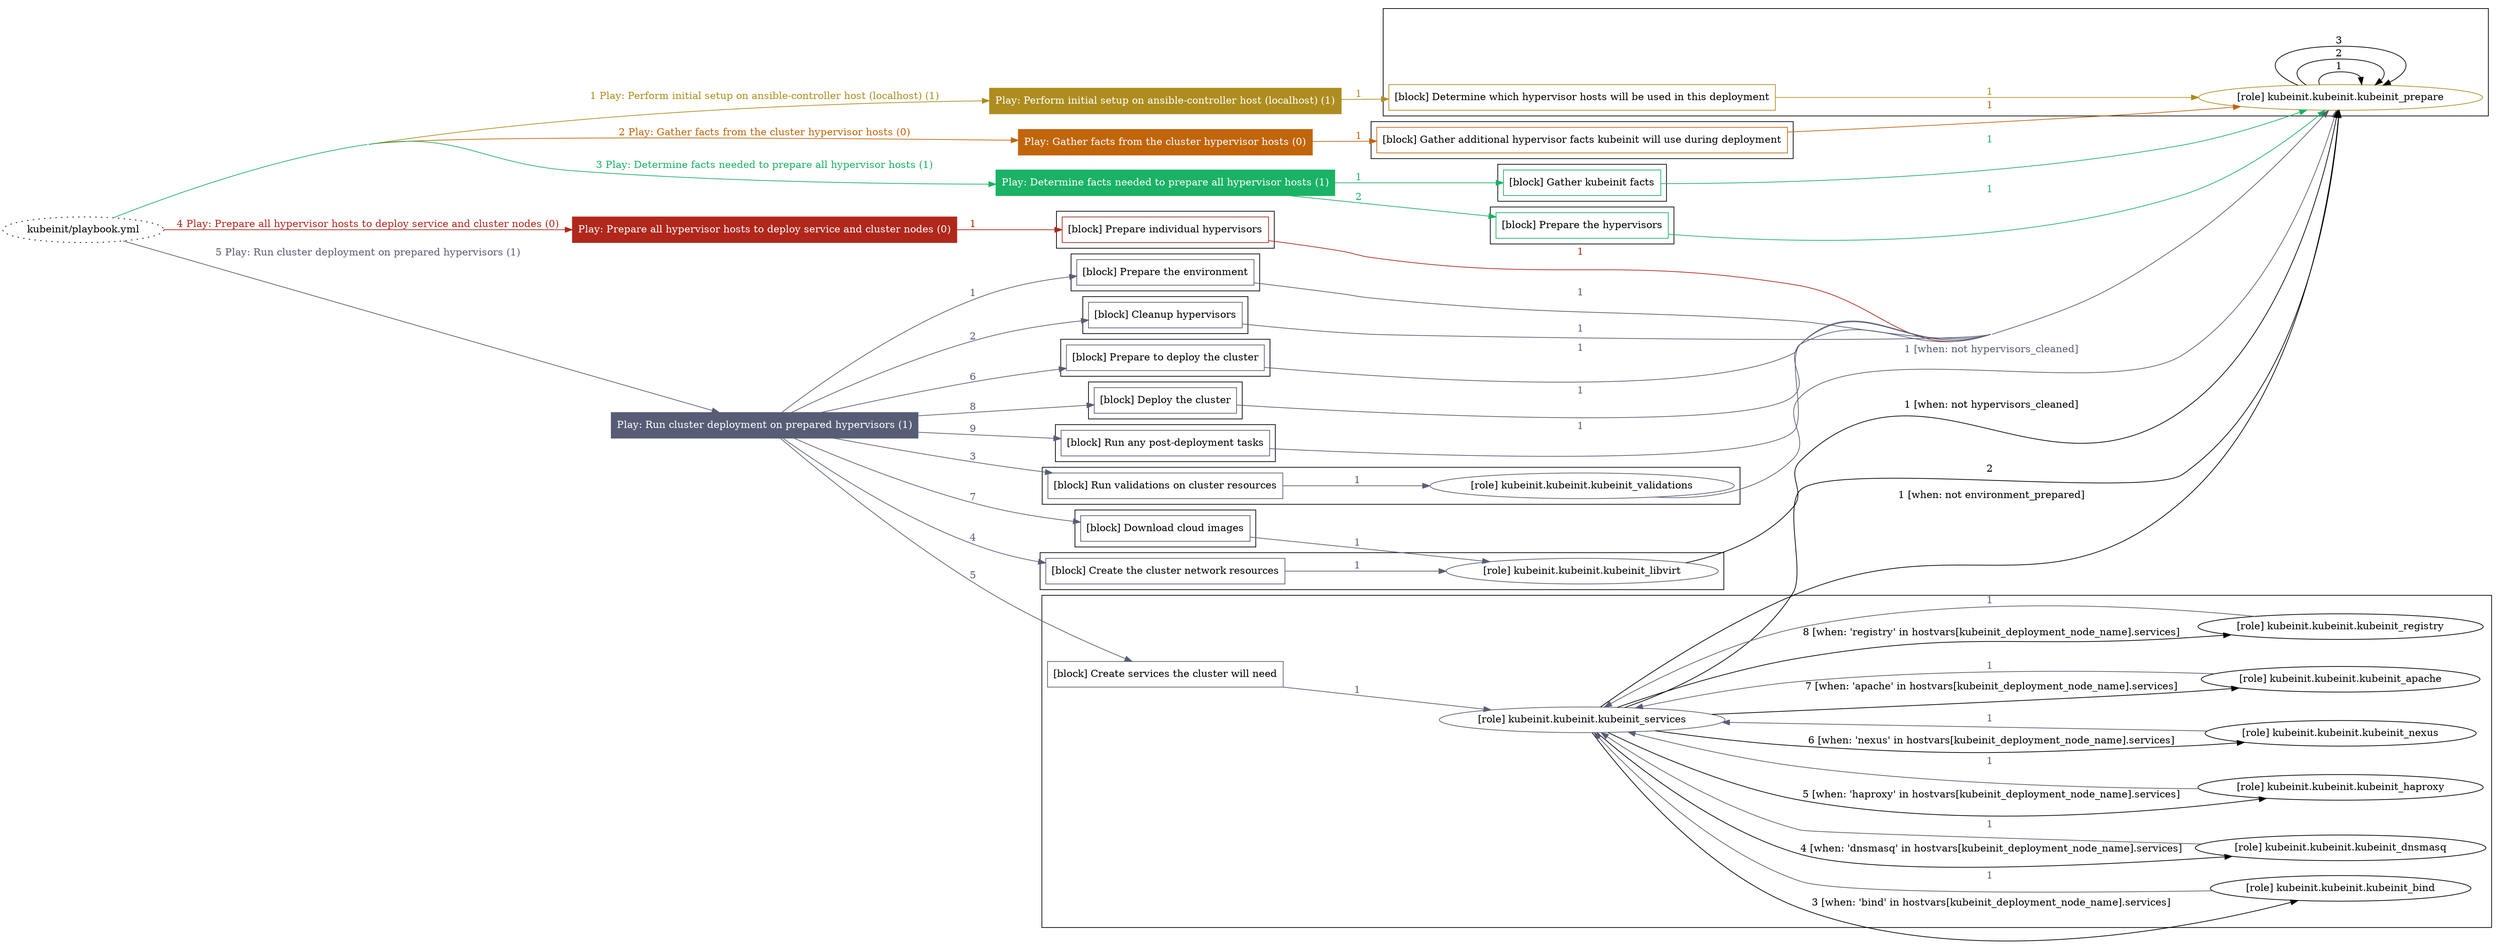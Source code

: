 digraph {
	graph [concentrate=true ordering=in rankdir=LR ratio=fill]
	edge [esep=5 sep=10]
	"kubeinit/playbook.yml" [URL="/home/runner/work/kubeinit/kubeinit/kubeinit/playbook.yml" id=playbook_d46ab8d1 style=dotted]
	"kubeinit/playbook.yml" -> play_064cc709 [label="1 Play: Perform initial setup on ansible-controller host (localhost) (1)" color="#ad8d1f" fontcolor="#ad8d1f" id=edge_playbook_d46ab8d1_play_064cc709 labeltooltip="1 Play: Perform initial setup on ansible-controller host (localhost) (1)" tooltip="1 Play: Perform initial setup on ansible-controller host (localhost) (1)"]
	subgraph "Play: Perform initial setup on ansible-controller host (localhost) (1)" {
		play_064cc709 [label="Play: Perform initial setup on ansible-controller host (localhost) (1)" URL="/home/runner/work/kubeinit/kubeinit/kubeinit/playbook.yml" color="#ad8d1f" fontcolor="#ffffff" id=play_064cc709 shape=box style=filled tooltip=localhost]
		play_064cc709 -> block_c70d7ced [label=1 color="#ad8d1f" fontcolor="#ad8d1f" id=edge_1_play_064cc709_block_c70d7ced labeltooltip=1 tooltip=1]
		subgraph cluster_block_c70d7ced {
			block_c70d7ced [label="[block] Determine which hypervisor hosts will be used in this deployment" URL="/home/runner/work/kubeinit/kubeinit/kubeinit/playbook.yml" color="#ad8d1f" id=block_c70d7ced labeltooltip="Determine which hypervisor hosts will be used in this deployment" shape=box tooltip="Determine which hypervisor hosts will be used in this deployment"]
			block_c70d7ced -> role_2690aaf3 [label="1 " color="#ad8d1f" fontcolor="#ad8d1f" id=edge_1_block_c70d7ced_role_2690aaf3 labeltooltip="1 " tooltip="1 "]
			subgraph "kubeinit.kubeinit.kubeinit_prepare" {
				role_2690aaf3 [label="[role] kubeinit.kubeinit.kubeinit_prepare" URL="/home/runner/work/kubeinit/kubeinit/kubeinit/playbook.yml" color="#ad8d1f" id=role_2690aaf3 tooltip="kubeinit.kubeinit.kubeinit_prepare"]
				role_2690aaf3 -> role_2690aaf3 [label="1 " color=black fontcolor=black id=edge_1_role_2690aaf3_role_2690aaf3 labeltooltip="1 " tooltip="1 "]
				role_2690aaf3 -> role_2690aaf3 [label="2 " color=black fontcolor=black id=edge_2_role_2690aaf3_role_2690aaf3 labeltooltip="2 " tooltip="2 "]
				role_2690aaf3 -> role_2690aaf3 [label="3 " color=black fontcolor=black id=edge_3_role_2690aaf3_role_2690aaf3 labeltooltip="3 " tooltip="3 "]
			}
		}
	}
	"kubeinit/playbook.yml" -> play_6905b544 [label="2 Play: Gather facts from the cluster hypervisor hosts (0)" color="#c1650b" fontcolor="#c1650b" id=edge_playbook_d46ab8d1_play_6905b544 labeltooltip="2 Play: Gather facts from the cluster hypervisor hosts (0)" tooltip="2 Play: Gather facts from the cluster hypervisor hosts (0)"]
	subgraph "Play: Gather facts from the cluster hypervisor hosts (0)" {
		play_6905b544 [label="Play: Gather facts from the cluster hypervisor hosts (0)" URL="/home/runner/work/kubeinit/kubeinit/kubeinit/playbook.yml" color="#c1650b" fontcolor="#ffffff" id=play_6905b544 shape=box style=filled tooltip="Play: Gather facts from the cluster hypervisor hosts (0)"]
		play_6905b544 -> block_e454dac3 [label=1 color="#c1650b" fontcolor="#c1650b" id=edge_1_play_6905b544_block_e454dac3 labeltooltip=1 tooltip=1]
		subgraph cluster_block_e454dac3 {
			block_e454dac3 [label="[block] Gather additional hypervisor facts kubeinit will use during deployment" URL="/home/runner/work/kubeinit/kubeinit/kubeinit/playbook.yml" color="#c1650b" id=block_e454dac3 labeltooltip="Gather additional hypervisor facts kubeinit will use during deployment" shape=box tooltip="Gather additional hypervisor facts kubeinit will use during deployment"]
			block_e454dac3 -> role_2690aaf3 [label="1 " color="#c1650b" fontcolor="#c1650b" id=edge_1_block_e454dac3_role_2690aaf3 labeltooltip="1 " tooltip="1 "]
		}
	}
	"kubeinit/playbook.yml" -> play_382693f2 [label="3 Play: Determine facts needed to prepare all hypervisor hosts (1)" color="#1ab264" fontcolor="#1ab264" id=edge_playbook_d46ab8d1_play_382693f2 labeltooltip="3 Play: Determine facts needed to prepare all hypervisor hosts (1)" tooltip="3 Play: Determine facts needed to prepare all hypervisor hosts (1)"]
	subgraph "Play: Determine facts needed to prepare all hypervisor hosts (1)" {
		play_382693f2 [label="Play: Determine facts needed to prepare all hypervisor hosts (1)" URL="/home/runner/work/kubeinit/kubeinit/kubeinit/playbook.yml" color="#1ab264" fontcolor="#ffffff" id=play_382693f2 shape=box style=filled tooltip=localhost]
		play_382693f2 -> block_733380b4 [label=1 color="#1ab264" fontcolor="#1ab264" id=edge_1_play_382693f2_block_733380b4 labeltooltip=1 tooltip=1]
		subgraph cluster_block_733380b4 {
			block_733380b4 [label="[block] Gather kubeinit facts" URL="/home/runner/work/kubeinit/kubeinit/kubeinit/playbook.yml" color="#1ab264" id=block_733380b4 labeltooltip="Gather kubeinit facts" shape=box tooltip="Gather kubeinit facts"]
			block_733380b4 -> role_2690aaf3 [label="1 " color="#1ab264" fontcolor="#1ab264" id=edge_1_block_733380b4_role_2690aaf3 labeltooltip="1 " tooltip="1 "]
		}
		play_382693f2 -> block_fc38fc83 [label=2 color="#1ab264" fontcolor="#1ab264" id=edge_2_play_382693f2_block_fc38fc83 labeltooltip=2 tooltip=2]
		subgraph cluster_block_fc38fc83 {
			block_fc38fc83 [label="[block] Prepare the hypervisors" URL="/home/runner/work/kubeinit/kubeinit/kubeinit/playbook.yml" color="#1ab264" id=block_fc38fc83 labeltooltip="Prepare the hypervisors" shape=box tooltip="Prepare the hypervisors"]
			block_fc38fc83 -> role_2690aaf3 [label="1 " color="#1ab264" fontcolor="#1ab264" id=edge_1_block_fc38fc83_role_2690aaf3 labeltooltip="1 " tooltip="1 "]
		}
	}
	"kubeinit/playbook.yml" -> play_fe7445b6 [label="4 Play: Prepare all hypervisor hosts to deploy service and cluster nodes (0)" color="#b1271b" fontcolor="#b1271b" id=edge_playbook_d46ab8d1_play_fe7445b6 labeltooltip="4 Play: Prepare all hypervisor hosts to deploy service and cluster nodes (0)" tooltip="4 Play: Prepare all hypervisor hosts to deploy service and cluster nodes (0)"]
	subgraph "Play: Prepare all hypervisor hosts to deploy service and cluster nodes (0)" {
		play_fe7445b6 [label="Play: Prepare all hypervisor hosts to deploy service and cluster nodes (0)" URL="/home/runner/work/kubeinit/kubeinit/kubeinit/playbook.yml" color="#b1271b" fontcolor="#ffffff" id=play_fe7445b6 shape=box style=filled tooltip="Play: Prepare all hypervisor hosts to deploy service and cluster nodes (0)"]
		play_fe7445b6 -> block_2fc74328 [label=1 color="#b1271b" fontcolor="#b1271b" id=edge_1_play_fe7445b6_block_2fc74328 labeltooltip=1 tooltip=1]
		subgraph cluster_block_2fc74328 {
			block_2fc74328 [label="[block] Prepare individual hypervisors" URL="/home/runner/work/kubeinit/kubeinit/kubeinit/playbook.yml" color="#b1271b" id=block_2fc74328 labeltooltip="Prepare individual hypervisors" shape=box tooltip="Prepare individual hypervisors"]
			block_2fc74328 -> role_2690aaf3 [label="1 " color="#b1271b" fontcolor="#b1271b" id=edge_1_block_2fc74328_role_2690aaf3 labeltooltip="1 " tooltip="1 "]
		}
	}
	"kubeinit/playbook.yml" -> play_feac6519 [label="5 Play: Run cluster deployment on prepared hypervisors (1)" color="#575d75" fontcolor="#575d75" id=edge_playbook_d46ab8d1_play_feac6519 labeltooltip="5 Play: Run cluster deployment on prepared hypervisors (1)" tooltip="5 Play: Run cluster deployment on prepared hypervisors (1)"]
	subgraph "Play: Run cluster deployment on prepared hypervisors (1)" {
		play_feac6519 [label="Play: Run cluster deployment on prepared hypervisors (1)" URL="/home/runner/work/kubeinit/kubeinit/kubeinit/playbook.yml" color="#575d75" fontcolor="#ffffff" id=play_feac6519 shape=box style=filled tooltip=localhost]
		play_feac6519 -> block_f019b6c8 [label=1 color="#575d75" fontcolor="#575d75" id=edge_1_play_feac6519_block_f019b6c8 labeltooltip=1 tooltip=1]
		subgraph cluster_block_f019b6c8 {
			block_f019b6c8 [label="[block] Prepare the environment" URL="/home/runner/work/kubeinit/kubeinit/kubeinit/playbook.yml" color="#575d75" id=block_f019b6c8 labeltooltip="Prepare the environment" shape=box tooltip="Prepare the environment"]
			block_f019b6c8 -> role_2690aaf3 [label="1 " color="#575d75" fontcolor="#575d75" id=edge_1_block_f019b6c8_role_2690aaf3 labeltooltip="1 " tooltip="1 "]
		}
		play_feac6519 -> block_dbc814a6 [label=2 color="#575d75" fontcolor="#575d75" id=edge_2_play_feac6519_block_dbc814a6 labeltooltip=2 tooltip=2]
		subgraph cluster_block_dbc814a6 {
			block_dbc814a6 [label="[block] Cleanup hypervisors" URL="/home/runner/work/kubeinit/kubeinit/kubeinit/playbook.yml" color="#575d75" id=block_dbc814a6 labeltooltip="Cleanup hypervisors" shape=box tooltip="Cleanup hypervisors"]
			block_dbc814a6 -> role_2690aaf3 [label="1 " color="#575d75" fontcolor="#575d75" id=edge_1_block_dbc814a6_role_2690aaf3 labeltooltip="1 " tooltip="1 "]
		}
		play_feac6519 -> block_972625be [label=3 color="#575d75" fontcolor="#575d75" id=edge_3_play_feac6519_block_972625be labeltooltip=3 tooltip=3]
		subgraph cluster_block_972625be {
			block_972625be [label="[block] Run validations on cluster resources" URL="/home/runner/work/kubeinit/kubeinit/kubeinit/playbook.yml" color="#575d75" id=block_972625be labeltooltip="Run validations on cluster resources" shape=box tooltip="Run validations on cluster resources"]
			block_972625be -> role_703bbfa8 [label="1 " color="#575d75" fontcolor="#575d75" id=edge_1_block_972625be_role_703bbfa8 labeltooltip="1 " tooltip="1 "]
			subgraph "kubeinit.kubeinit.kubeinit_validations" {
				role_703bbfa8 [label="[role] kubeinit.kubeinit.kubeinit_validations" URL="/home/runner/work/kubeinit/kubeinit/kubeinit/playbook.yml" color="#575d75" id=role_703bbfa8 tooltip="kubeinit.kubeinit.kubeinit_validations"]
				role_703bbfa8 -> role_2690aaf3 [label="1 [when: not hypervisors_cleaned]" color="#575d75" fontcolor="#575d75" id=edge_1_role_703bbfa8_role_2690aaf3 labeltooltip="1 [when: not hypervisors_cleaned]" tooltip="1 [when: not hypervisors_cleaned]"]
			}
		}
		play_feac6519 -> block_dc147fce [label=4 color="#575d75" fontcolor="#575d75" id=edge_4_play_feac6519_block_dc147fce labeltooltip=4 tooltip=4]
		subgraph cluster_block_dc147fce {
			block_dc147fce [label="[block] Create the cluster network resources" URL="/home/runner/work/kubeinit/kubeinit/kubeinit/playbook.yml" color="#575d75" id=block_dc147fce labeltooltip="Create the cluster network resources" shape=box tooltip="Create the cluster network resources"]
			block_dc147fce -> role_95bb0388 [label="1 " color="#575d75" fontcolor="#575d75" id=edge_1_block_dc147fce_role_95bb0388 labeltooltip="1 " tooltip="1 "]
			subgraph "kubeinit.kubeinit.kubeinit_libvirt" {
				role_95bb0388 [label="[role] kubeinit.kubeinit.kubeinit_libvirt" URL="/home/runner/work/kubeinit/kubeinit/kubeinit/playbook.yml" color="#575d75" id=role_95bb0388 tooltip="kubeinit.kubeinit.kubeinit_libvirt"]
				role_95bb0388 -> role_2690aaf3 [label="1 [when: not hypervisors_cleaned]" color=black fontcolor=black id=edge_1_role_95bb0388_role_2690aaf3 labeltooltip="1 [when: not hypervisors_cleaned]" tooltip="1 [when: not hypervisors_cleaned]"]
			}
		}
		play_feac6519 -> block_8af34790 [label=5 color="#575d75" fontcolor="#575d75" id=edge_5_play_feac6519_block_8af34790 labeltooltip=5 tooltip=5]
		subgraph cluster_block_8af34790 {
			block_8af34790 [label="[block] Create services the cluster will need" URL="/home/runner/work/kubeinit/kubeinit/kubeinit/playbook.yml" color="#575d75" id=block_8af34790 labeltooltip="Create services the cluster will need" shape=box tooltip="Create services the cluster will need"]
			block_8af34790 -> role_c3b6ca17 [label="1 " color="#575d75" fontcolor="#575d75" id=edge_1_block_8af34790_role_c3b6ca17 labeltooltip="1 " tooltip="1 "]
			subgraph "kubeinit.kubeinit.kubeinit_services" {
				role_c3b6ca17 [label="[role] kubeinit.kubeinit.kubeinit_services" URL="/home/runner/work/kubeinit/kubeinit/kubeinit/playbook.yml" color="#575d75" id=role_c3b6ca17 tooltip="kubeinit.kubeinit.kubeinit_services"]
				role_c3b6ca17 -> role_2690aaf3 [label="1 [when: not environment_prepared]" color=black fontcolor=black id=edge_1_role_c3b6ca17_role_2690aaf3 labeltooltip="1 [when: not environment_prepared]" tooltip="1 [when: not environment_prepared]"]
				role_c3b6ca17 -> role_2690aaf3 [label="2 " color=black fontcolor=black id=edge_2_role_c3b6ca17_role_2690aaf3 labeltooltip="2 " tooltip="2 "]
				role_c3b6ca17 -> role_11ad6480 [label="3 [when: 'bind' in hostvars[kubeinit_deployment_node_name].services]" color=black fontcolor=black id=edge_3_role_c3b6ca17_role_11ad6480 labeltooltip="3 [when: 'bind' in hostvars[kubeinit_deployment_node_name].services]" tooltip="3 [when: 'bind' in hostvars[kubeinit_deployment_node_name].services]"]
				subgraph "kubeinit.kubeinit.kubeinit_bind" {
					role_11ad6480 [label="[role] kubeinit.kubeinit.kubeinit_bind" URL="/home/runner/.ansible/collections/ansible_collections/kubeinit/kubeinit/roles/kubeinit_services/tasks/start_services_containers.yml" color=black id=role_11ad6480 tooltip="kubeinit.kubeinit.kubeinit_bind"]
					role_11ad6480 -> role_c3b6ca17 [label="1 " color="#575d75" fontcolor="#575d75" id=edge_1_role_11ad6480_role_c3b6ca17 labeltooltip="1 " tooltip="1 "]
				}
				role_c3b6ca17 -> role_bdbcb030 [label="4 [when: 'dnsmasq' in hostvars[kubeinit_deployment_node_name].services]" color=black fontcolor=black id=edge_4_role_c3b6ca17_role_bdbcb030 labeltooltip="4 [when: 'dnsmasq' in hostvars[kubeinit_deployment_node_name].services]" tooltip="4 [when: 'dnsmasq' in hostvars[kubeinit_deployment_node_name].services]"]
				subgraph "kubeinit.kubeinit.kubeinit_dnsmasq" {
					role_bdbcb030 [label="[role] kubeinit.kubeinit.kubeinit_dnsmasq" URL="/home/runner/.ansible/collections/ansible_collections/kubeinit/kubeinit/roles/kubeinit_services/tasks/start_services_containers.yml" color=black id=role_bdbcb030 tooltip="kubeinit.kubeinit.kubeinit_dnsmasq"]
					role_bdbcb030 -> role_c3b6ca17 [label="1 " color="#575d75" fontcolor="#575d75" id=edge_1_role_bdbcb030_role_c3b6ca17 labeltooltip="1 " tooltip="1 "]
				}
				role_c3b6ca17 -> role_cbd6e96e [label="5 [when: 'haproxy' in hostvars[kubeinit_deployment_node_name].services]" color=black fontcolor=black id=edge_5_role_c3b6ca17_role_cbd6e96e labeltooltip="5 [when: 'haproxy' in hostvars[kubeinit_deployment_node_name].services]" tooltip="5 [when: 'haproxy' in hostvars[kubeinit_deployment_node_name].services]"]
				subgraph "kubeinit.kubeinit.kubeinit_haproxy" {
					role_cbd6e96e [label="[role] kubeinit.kubeinit.kubeinit_haproxy" URL="/home/runner/.ansible/collections/ansible_collections/kubeinit/kubeinit/roles/kubeinit_services/tasks/start_services_containers.yml" color=black id=role_cbd6e96e tooltip="kubeinit.kubeinit.kubeinit_haproxy"]
					role_cbd6e96e -> role_c3b6ca17 [label="1 " color="#575d75" fontcolor="#575d75" id=edge_1_role_cbd6e96e_role_c3b6ca17 labeltooltip="1 " tooltip="1 "]
				}
				role_c3b6ca17 -> role_b2191203 [label="6 [when: 'nexus' in hostvars[kubeinit_deployment_node_name].services]" color=black fontcolor=black id=edge_6_role_c3b6ca17_role_b2191203 labeltooltip="6 [when: 'nexus' in hostvars[kubeinit_deployment_node_name].services]" tooltip="6 [when: 'nexus' in hostvars[kubeinit_deployment_node_name].services]"]
				subgraph "kubeinit.kubeinit.kubeinit_nexus" {
					role_b2191203 [label="[role] kubeinit.kubeinit.kubeinit_nexus" URL="/home/runner/.ansible/collections/ansible_collections/kubeinit/kubeinit/roles/kubeinit_services/tasks/start_services_containers.yml" color=black id=role_b2191203 tooltip="kubeinit.kubeinit.kubeinit_nexus"]
					role_b2191203 -> role_c3b6ca17 [label="1 " color="#575d75" fontcolor="#575d75" id=edge_1_role_b2191203_role_c3b6ca17 labeltooltip="1 " tooltip="1 "]
				}
				role_c3b6ca17 -> role_c993d7df [label="7 [when: 'apache' in hostvars[kubeinit_deployment_node_name].services]" color=black fontcolor=black id=edge_7_role_c3b6ca17_role_c993d7df labeltooltip="7 [when: 'apache' in hostvars[kubeinit_deployment_node_name].services]" tooltip="7 [when: 'apache' in hostvars[kubeinit_deployment_node_name].services]"]
				subgraph "kubeinit.kubeinit.kubeinit_apache" {
					role_c993d7df [label="[role] kubeinit.kubeinit.kubeinit_apache" URL="/home/runner/.ansible/collections/ansible_collections/kubeinit/kubeinit/roles/kubeinit_services/tasks/start_services_containers.yml" color=black id=role_c993d7df tooltip="kubeinit.kubeinit.kubeinit_apache"]
					role_c993d7df -> role_c3b6ca17 [label="1 " color="#575d75" fontcolor="#575d75" id=edge_1_role_c993d7df_role_c3b6ca17 labeltooltip="1 " tooltip="1 "]
				}
				role_c3b6ca17 -> role_898f9f96 [label="8 [when: 'registry' in hostvars[kubeinit_deployment_node_name].services]" color=black fontcolor=black id=edge_8_role_c3b6ca17_role_898f9f96 labeltooltip="8 [when: 'registry' in hostvars[kubeinit_deployment_node_name].services]" tooltip="8 [when: 'registry' in hostvars[kubeinit_deployment_node_name].services]"]
				subgraph "kubeinit.kubeinit.kubeinit_registry" {
					role_898f9f96 [label="[role] kubeinit.kubeinit.kubeinit_registry" URL="/home/runner/.ansible/collections/ansible_collections/kubeinit/kubeinit/roles/kubeinit_services/tasks/start_services_containers.yml" color=black id=role_898f9f96 tooltip="kubeinit.kubeinit.kubeinit_registry"]
					role_898f9f96 -> role_c3b6ca17 [label="1 " color="#575d75" fontcolor="#575d75" id=edge_1_role_898f9f96_role_c3b6ca17 labeltooltip="1 " tooltip="1 "]
				}
			}
		}
		play_feac6519 -> block_b425aebc [label=6 color="#575d75" fontcolor="#575d75" id=edge_6_play_feac6519_block_b425aebc labeltooltip=6 tooltip=6]
		subgraph cluster_block_b425aebc {
			block_b425aebc [label="[block] Prepare to deploy the cluster" URL="/home/runner/work/kubeinit/kubeinit/kubeinit/playbook.yml" color="#575d75" id=block_b425aebc labeltooltip="Prepare to deploy the cluster" shape=box tooltip="Prepare to deploy the cluster"]
			block_b425aebc -> role_2690aaf3 [label="1 " color="#575d75" fontcolor="#575d75" id=edge_1_block_b425aebc_role_2690aaf3 labeltooltip="1 " tooltip="1 "]
		}
		play_feac6519 -> block_d468d1b6 [label=7 color="#575d75" fontcolor="#575d75" id=edge_7_play_feac6519_block_d468d1b6 labeltooltip=7 tooltip=7]
		subgraph cluster_block_d468d1b6 {
			block_d468d1b6 [label="[block] Download cloud images" URL="/home/runner/work/kubeinit/kubeinit/kubeinit/playbook.yml" color="#575d75" id=block_d468d1b6 labeltooltip="Download cloud images" shape=box tooltip="Download cloud images"]
			block_d468d1b6 -> role_95bb0388 [label="1 " color="#575d75" fontcolor="#575d75" id=edge_1_block_d468d1b6_role_95bb0388 labeltooltip="1 " tooltip="1 "]
		}
		play_feac6519 -> block_edcf1868 [label=8 color="#575d75" fontcolor="#575d75" id=edge_8_play_feac6519_block_edcf1868 labeltooltip=8 tooltip=8]
		subgraph cluster_block_edcf1868 {
			block_edcf1868 [label="[block] Deploy the cluster" URL="/home/runner/work/kubeinit/kubeinit/kubeinit/playbook.yml" color="#575d75" id=block_edcf1868 labeltooltip="Deploy the cluster" shape=box tooltip="Deploy the cluster"]
			block_edcf1868 -> role_2690aaf3 [label="1 " color="#575d75" fontcolor="#575d75" id=edge_1_block_edcf1868_role_2690aaf3 labeltooltip="1 " tooltip="1 "]
		}
		play_feac6519 -> block_3d683d31 [label=9 color="#575d75" fontcolor="#575d75" id=edge_9_play_feac6519_block_3d683d31 labeltooltip=9 tooltip=9]
		subgraph cluster_block_3d683d31 {
			block_3d683d31 [label="[block] Run any post-deployment tasks" URL="/home/runner/work/kubeinit/kubeinit/kubeinit/playbook.yml" color="#575d75" id=block_3d683d31 labeltooltip="Run any post-deployment tasks" shape=box tooltip="Run any post-deployment tasks"]
			block_3d683d31 -> role_2690aaf3 [label="1 " color="#575d75" fontcolor="#575d75" id=edge_1_block_3d683d31_role_2690aaf3 labeltooltip="1 " tooltip="1 "]
		}
	}
}
